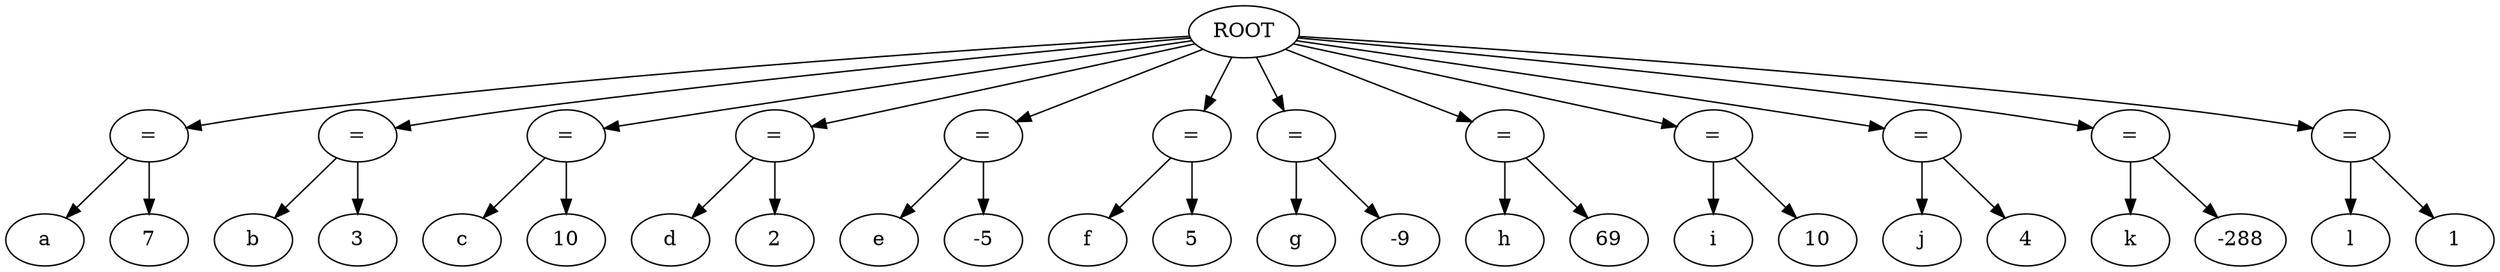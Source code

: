 strict digraph G{
l11[label = "="]
l111[label = "="]
l1111[label = "="]
l11111[label = "="]
l111111[label = "="]
l1111111[label = "="]
l11111111[label = "="]
l111111111[label = "="]
l1111111111[label = "="]
l11111111111[label = "="]
l111111111111[label = "="]
l1111111111111[label = "="]
"ROOT"->"l11"
l111111111111131[label = "a"]
l1111111111111311[label = "7"]
"l11"->l111111111111131
"l11"->l1111111111111311
"ROOT"->"l111"
l1111111111111331[label = "b"]
l11111111111113311[label = "3"]
"l111"->l1111111111111331
"l111"->l11111111111113311
"ROOT"->"l1111"
l11111111111113331[label = "c"]
l111111111111133311[label = "10"]
"l1111"->l11111111111113331
"l1111"->l111111111111133311
"ROOT"->"l11111"
l111111111111133331[label = "d"]
l1111111111111333311[label = "2"]
"l11111"->l111111111111133331
"l11111"->l1111111111111333311
"ROOT"->"l111111"
l1111111111111333331[label = "e"]
l11111111111113333311[label = "-5"]
"l111111"->l1111111111111333331
"l111111"->l11111111111113333311
"ROOT"->"l1111111"
l11111111111113333331[label = "f"]
l111111111111133333311[label = "5"]
"l1111111"->l11111111111113333331
"l1111111"->l111111111111133333311
"ROOT"->"l11111111"
l111111111111133333331[label = "g"]
l1111111111111333333311[label = "-9"]
"l11111111"->l111111111111133333331
"l11111111"->l1111111111111333333311
"ROOT"->"l111111111"
l1111111111111333333331[label = "h"]
l11111111111113333333311[label = "69"]
"l111111111"->l1111111111111333333331
"l111111111"->l11111111111113333333311
"ROOT"->"l1111111111"
l11111111111113333333331[label = "i"]
l111111111111133333333311[label = "10"]
"l1111111111"->l11111111111113333333331
"l1111111111"->l111111111111133333333311
"ROOT"->"l11111111111"
l111111111111133333333331[label = "j"]
l1111111111111333333333311[label = "4"]
"l11111111111"->l111111111111133333333331
"l11111111111"->l1111111111111333333333311
"ROOT"->"l111111111111"
l1111111111111333333333331[label = "k"]
l11111111111113333333333311[label = "-288"]
"l111111111111"->l1111111111111333333333331
"l111111111111"->l11111111111113333333333311
"ROOT"->"l1111111111111"
l11111111111113333333333331[label = "l"]
l111111111111133333333333311[label = "1"]
"l1111111111111"->l11111111111113333333333331
"l1111111111111"->l111111111111133333333333311
}
